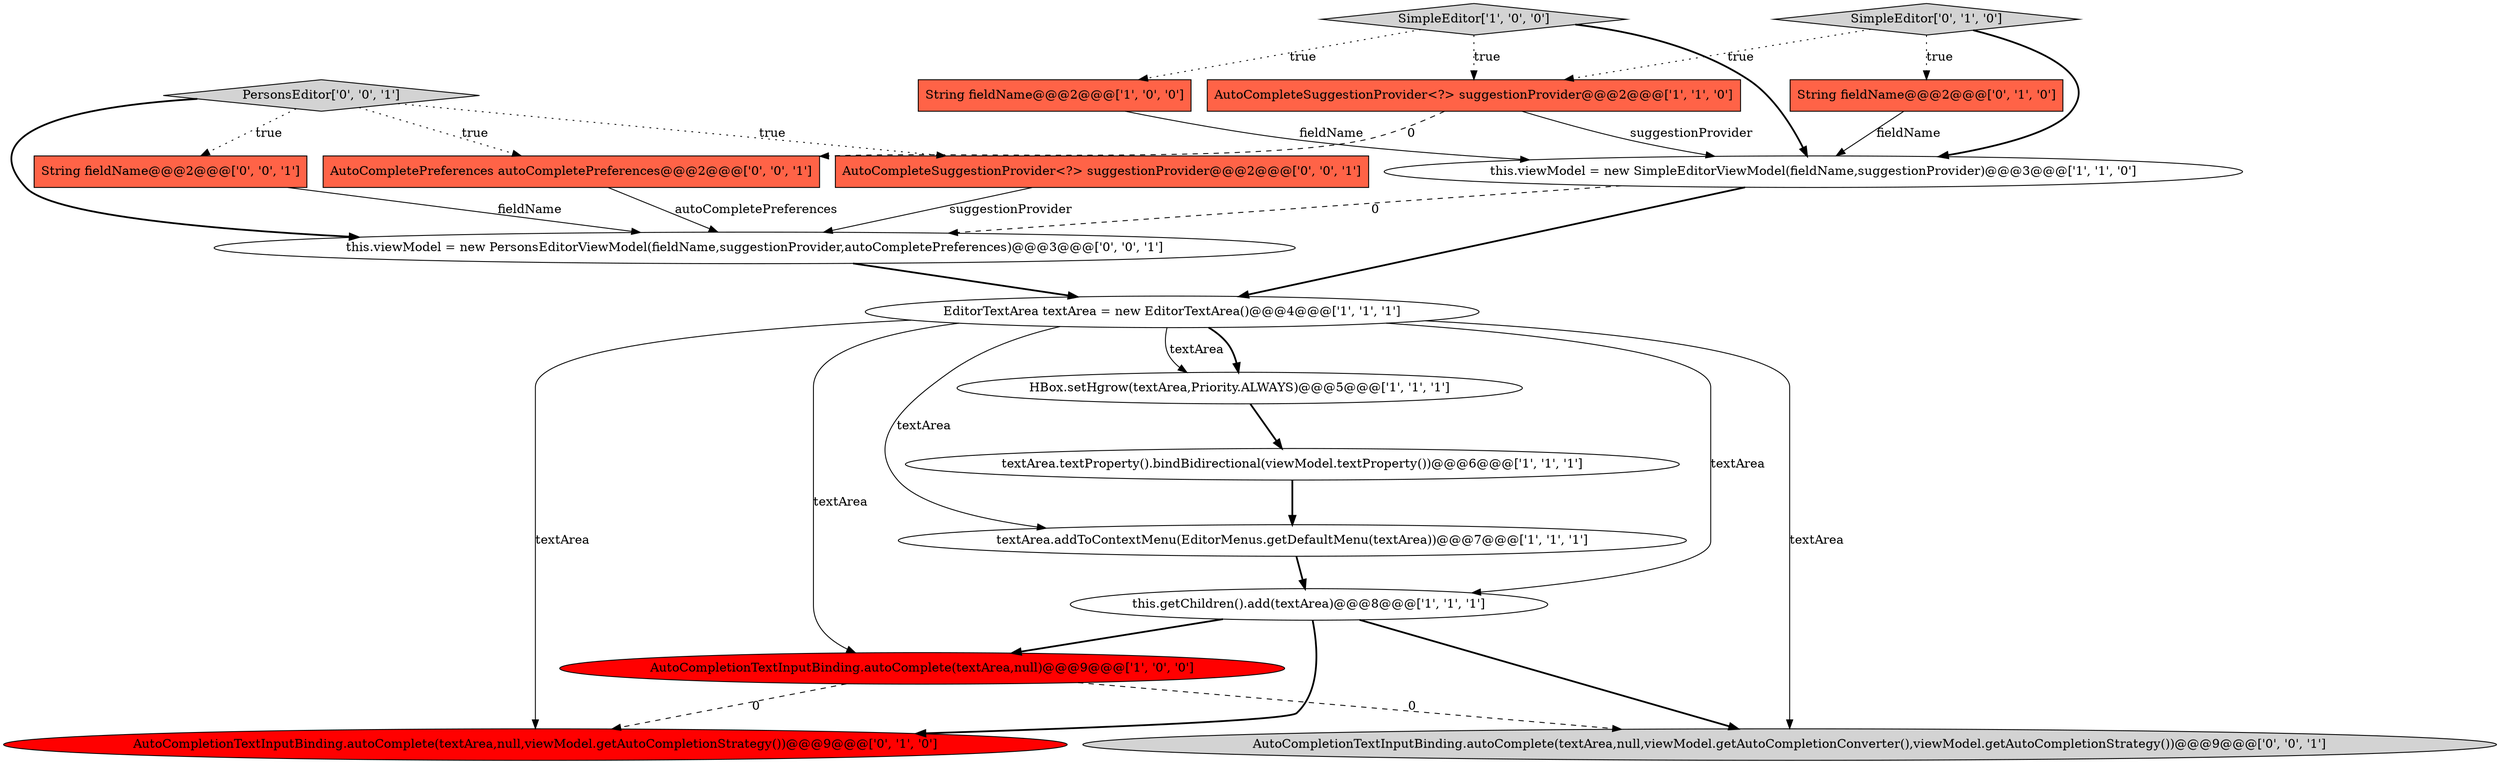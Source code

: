 digraph {
7 [style = filled, label = "AutoCompleteSuggestionProvider<?> suggestionProvider@@@2@@@['1', '1', '0']", fillcolor = tomato, shape = box image = "AAA0AAABBB1BBB"];
4 [style = filled, label = "SimpleEditor['1', '0', '0']", fillcolor = lightgray, shape = diamond image = "AAA0AAABBB1BBB"];
1 [style = filled, label = "EditorTextArea textArea = new EditorTextArea()@@@4@@@['1', '1', '1']", fillcolor = white, shape = ellipse image = "AAA0AAABBB1BBB"];
2 [style = filled, label = "AutoCompletionTextInputBinding.autoComplete(textArea,null)@@@9@@@['1', '0', '0']", fillcolor = red, shape = ellipse image = "AAA1AAABBB1BBB"];
9 [style = filled, label = "textArea.textProperty().bindBidirectional(viewModel.textProperty())@@@6@@@['1', '1', '1']", fillcolor = white, shape = ellipse image = "AAA0AAABBB1BBB"];
13 [style = filled, label = "String fieldName@@@2@@@['0', '0', '1']", fillcolor = tomato, shape = box image = "AAA0AAABBB3BBB"];
16 [style = filled, label = "PersonsEditor['0', '0', '1']", fillcolor = lightgray, shape = diamond image = "AAA0AAABBB3BBB"];
14 [style = filled, label = "this.viewModel = new PersonsEditorViewModel(fieldName,suggestionProvider,autoCompletePreferences)@@@3@@@['0', '0', '1']", fillcolor = white, shape = ellipse image = "AAA0AAABBB3BBB"];
11 [style = filled, label = "AutoCompletionTextInputBinding.autoComplete(textArea,null,viewModel.getAutoCompletionStrategy())@@@9@@@['0', '1', '0']", fillcolor = red, shape = ellipse image = "AAA1AAABBB2BBB"];
10 [style = filled, label = "String fieldName@@@2@@@['0', '1', '0']", fillcolor = tomato, shape = box image = "AAA0AAABBB2BBB"];
5 [style = filled, label = "this.viewModel = new SimpleEditorViewModel(fieldName,suggestionProvider)@@@3@@@['1', '1', '0']", fillcolor = white, shape = ellipse image = "AAA0AAABBB1BBB"];
17 [style = filled, label = "AutoCompletePreferences autoCompletePreferences@@@2@@@['0', '0', '1']", fillcolor = tomato, shape = box image = "AAA0AAABBB3BBB"];
18 [style = filled, label = "AutoCompletionTextInputBinding.autoComplete(textArea,null,viewModel.getAutoCompletionConverter(),viewModel.getAutoCompletionStrategy())@@@9@@@['0', '0', '1']", fillcolor = lightgray, shape = ellipse image = "AAA0AAABBB3BBB"];
15 [style = filled, label = "AutoCompleteSuggestionProvider<?> suggestionProvider@@@2@@@['0', '0', '1']", fillcolor = tomato, shape = box image = "AAA0AAABBB3BBB"];
3 [style = filled, label = "textArea.addToContextMenu(EditorMenus.getDefaultMenu(textArea))@@@7@@@['1', '1', '1']", fillcolor = white, shape = ellipse image = "AAA0AAABBB1BBB"];
6 [style = filled, label = "String fieldName@@@2@@@['1', '0', '0']", fillcolor = tomato, shape = box image = "AAA0AAABBB1BBB"];
12 [style = filled, label = "SimpleEditor['0', '1', '0']", fillcolor = lightgray, shape = diamond image = "AAA0AAABBB2BBB"];
8 [style = filled, label = "this.getChildren().add(textArea)@@@8@@@['1', '1', '1']", fillcolor = white, shape = ellipse image = "AAA0AAABBB1BBB"];
0 [style = filled, label = "HBox.setHgrow(textArea,Priority.ALWAYS)@@@5@@@['1', '1', '1']", fillcolor = white, shape = ellipse image = "AAA0AAABBB1BBB"];
4->6 [style = dotted, label="true"];
13->14 [style = solid, label="fieldName"];
0->9 [style = bold, label=""];
5->14 [style = dashed, label="0"];
12->5 [style = bold, label=""];
16->13 [style = dotted, label="true"];
1->3 [style = solid, label="textArea"];
7->17 [style = dashed, label="0"];
8->18 [style = bold, label=""];
15->14 [style = solid, label="suggestionProvider"];
16->17 [style = dotted, label="true"];
1->8 [style = solid, label="textArea"];
4->7 [style = dotted, label="true"];
10->5 [style = solid, label="fieldName"];
1->0 [style = bold, label=""];
14->1 [style = bold, label=""];
5->1 [style = bold, label=""];
12->10 [style = dotted, label="true"];
8->2 [style = bold, label=""];
3->8 [style = bold, label=""];
1->0 [style = solid, label="textArea"];
6->5 [style = solid, label="fieldName"];
1->11 [style = solid, label="textArea"];
2->18 [style = dashed, label="0"];
7->5 [style = solid, label="suggestionProvider"];
1->18 [style = solid, label="textArea"];
9->3 [style = bold, label=""];
17->14 [style = solid, label="autoCompletePreferences"];
16->14 [style = bold, label=""];
2->11 [style = dashed, label="0"];
12->7 [style = dotted, label="true"];
8->11 [style = bold, label=""];
4->5 [style = bold, label=""];
16->15 [style = dotted, label="true"];
1->2 [style = solid, label="textArea"];
}
